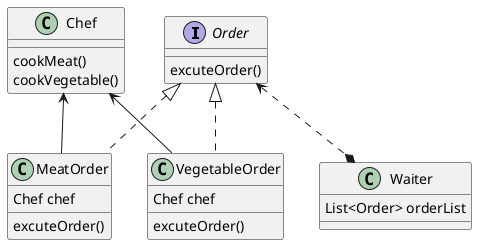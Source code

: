 @startuml
interface Order{
excuteOrder()
}
Order <|.. VegetableOrder
class VegetableOrder{
Chef chef
excuteOrder()
}
Order <|.. MeatOrder
class MeatOrder{
Chef chef
excuteOrder()
}

Order <..* Waiter
class Waiter{
List<Order> orderList
}

Chef <-- VegetableOrder
Chef <-- MeatOrder
class Chef{
cookMeat()
cookVegetable()
}
@enduml